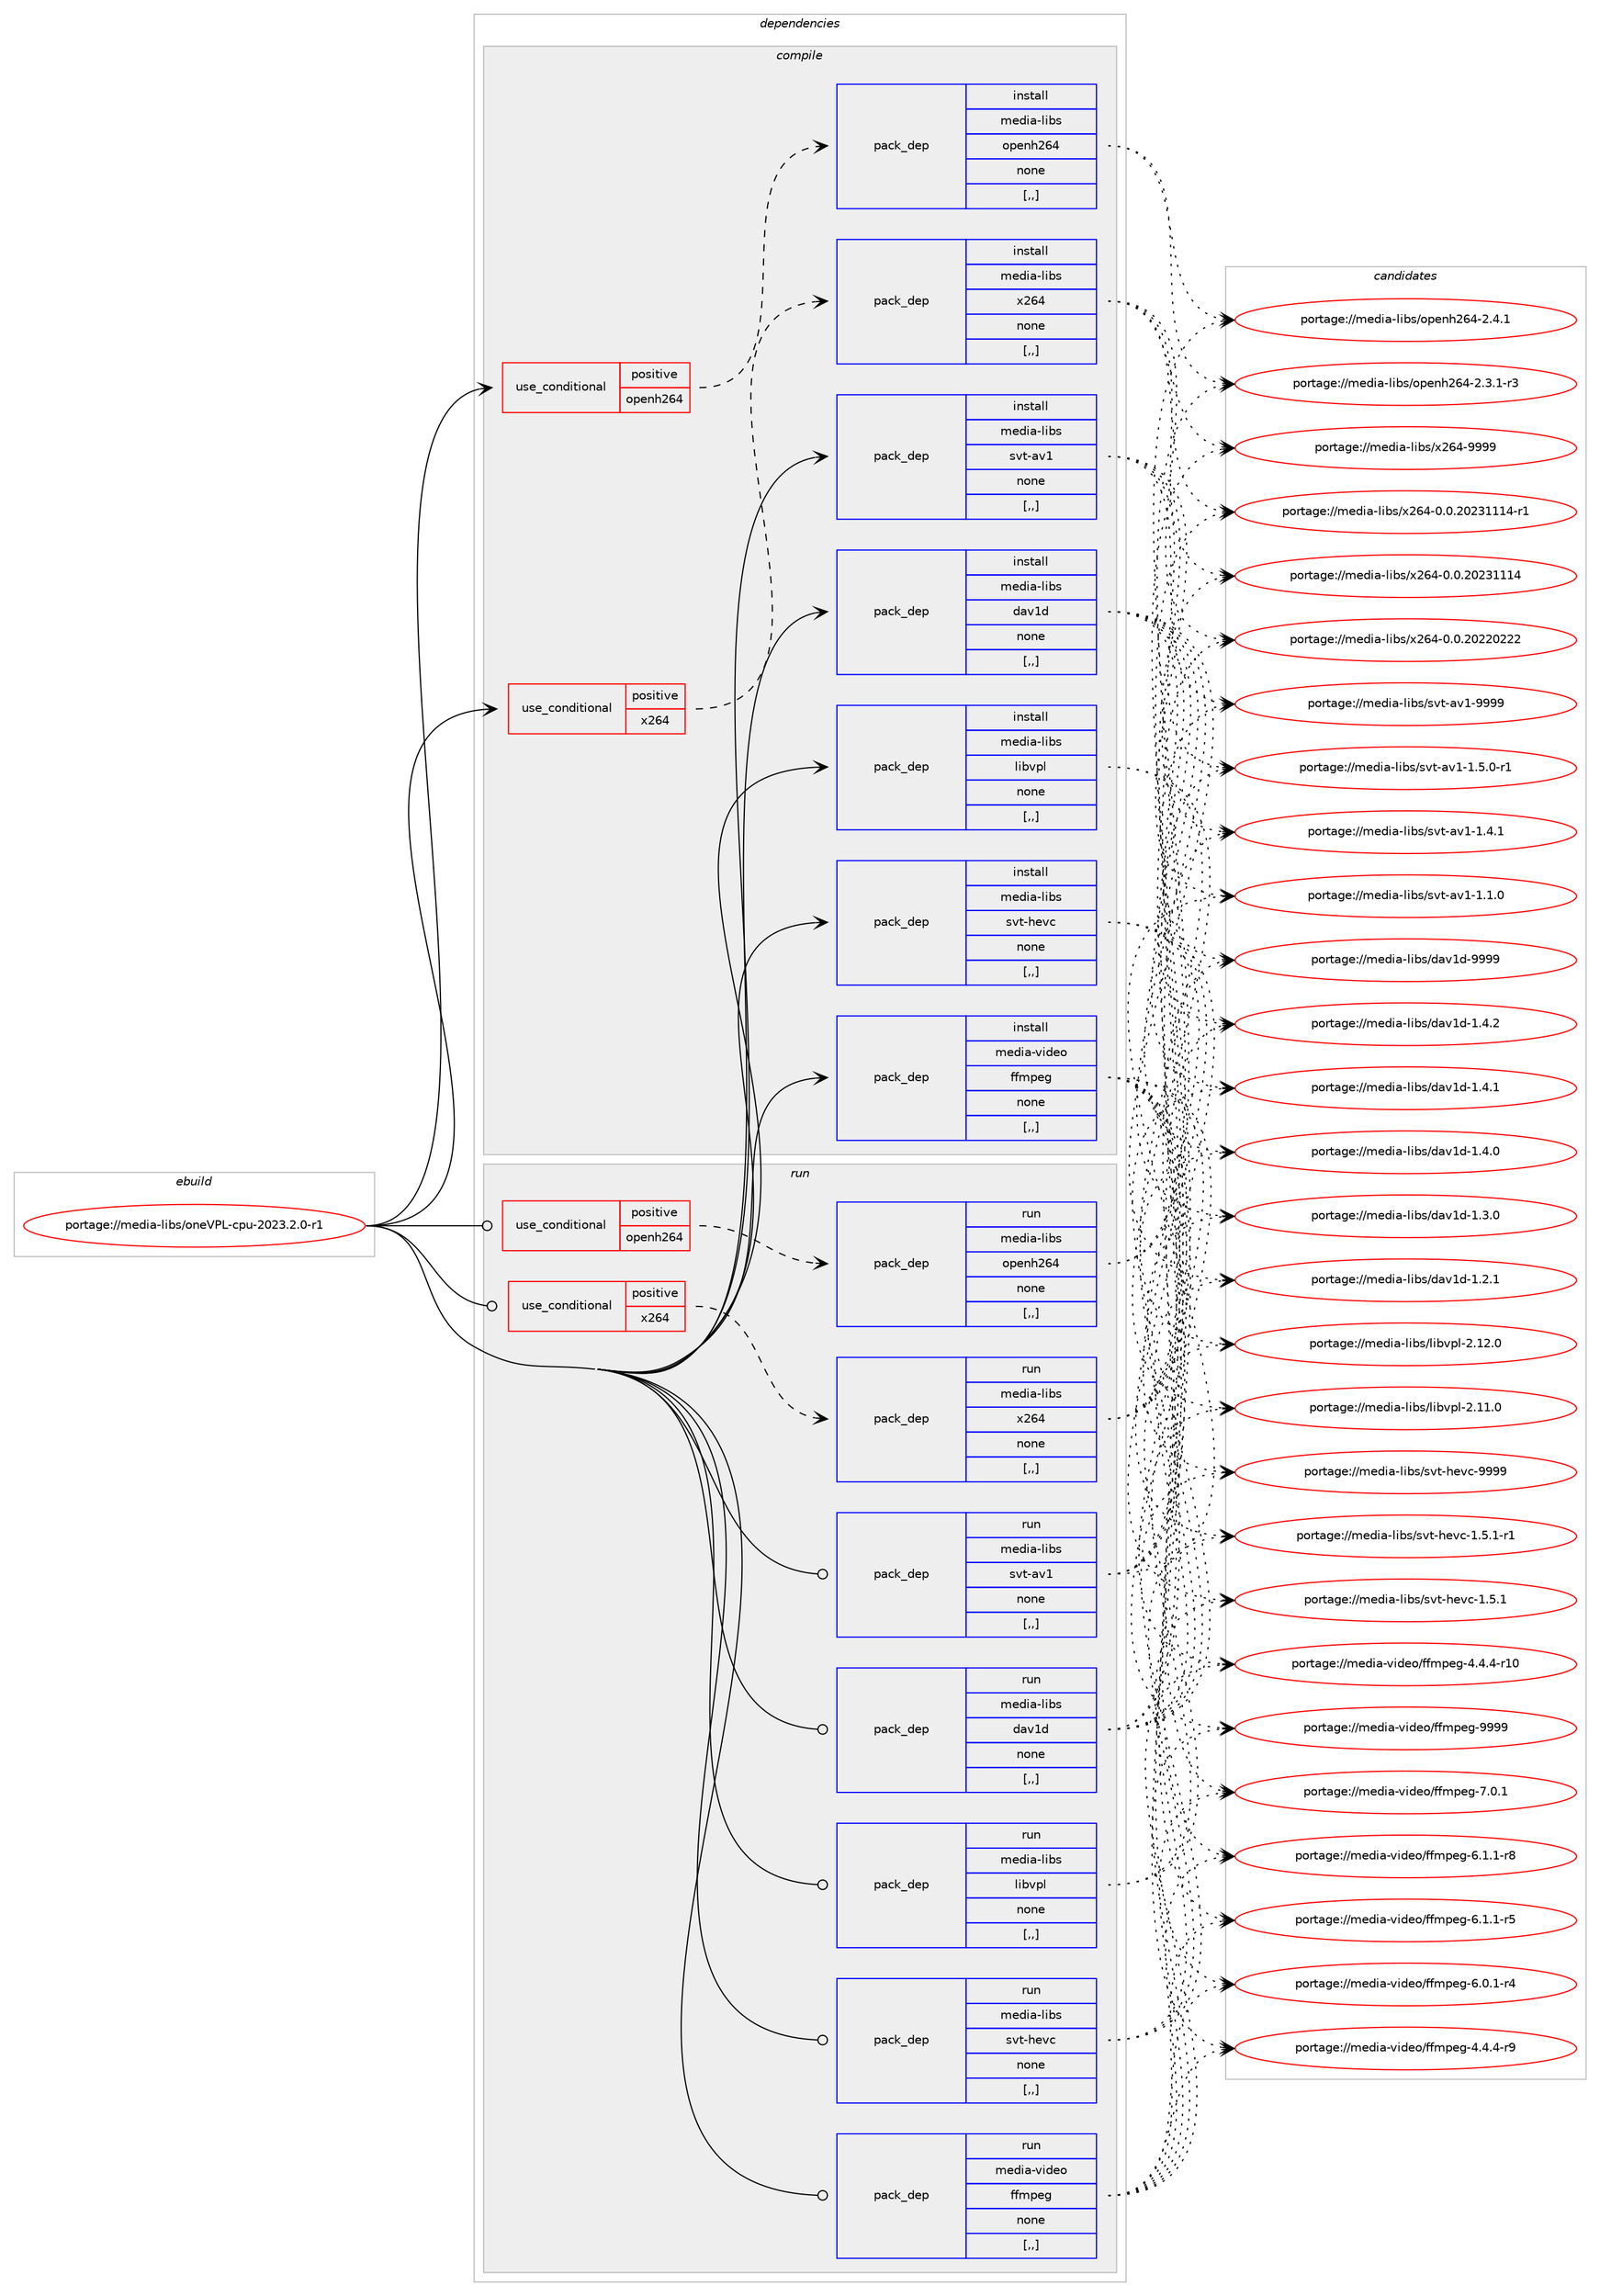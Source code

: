 digraph prolog {

# *************
# Graph options
# *************

newrank=true;
concentrate=true;
compound=true;
graph [rankdir=LR,fontname=Helvetica,fontsize=10,ranksep=1.5];#, ranksep=2.5, nodesep=0.2];
edge  [arrowhead=vee];
node  [fontname=Helvetica,fontsize=10];

# **********
# The ebuild
# **********

subgraph cluster_leftcol {
color=gray;
label=<<i>ebuild</i>>;
id [label="portage://media-libs/oneVPL-cpu-2023.2.0-r1", color=red, width=4, href="../media-libs/oneVPL-cpu-2023.2.0-r1.svg"];
}

# ****************
# The dependencies
# ****************

subgraph cluster_midcol {
color=gray;
label=<<i>dependencies</i>>;
subgraph cluster_compile {
fillcolor="#eeeeee";
style=filled;
label=<<i>compile</i>>;
subgraph cond76801 {
dependency303172 [label=<<TABLE BORDER="0" CELLBORDER="1" CELLSPACING="0" CELLPADDING="4"><TR><TD ROWSPAN="3" CELLPADDING="10">use_conditional</TD></TR><TR><TD>positive</TD></TR><TR><TD>openh264</TD></TR></TABLE>>, shape=none, color=red];
subgraph pack224006 {
dependency303173 [label=<<TABLE BORDER="0" CELLBORDER="1" CELLSPACING="0" CELLPADDING="4" WIDTH="220"><TR><TD ROWSPAN="6" CELLPADDING="30">pack_dep</TD></TR><TR><TD WIDTH="110">install</TD></TR><TR><TD>media-libs</TD></TR><TR><TD>openh264</TD></TR><TR><TD>none</TD></TR><TR><TD>[,,]</TD></TR></TABLE>>, shape=none, color=blue];
}
dependency303172:e -> dependency303173:w [weight=20,style="dashed",arrowhead="vee"];
}
id:e -> dependency303172:w [weight=20,style="solid",arrowhead="vee"];
subgraph cond76802 {
dependency303174 [label=<<TABLE BORDER="0" CELLBORDER="1" CELLSPACING="0" CELLPADDING="4"><TR><TD ROWSPAN="3" CELLPADDING="10">use_conditional</TD></TR><TR><TD>positive</TD></TR><TR><TD>x264</TD></TR></TABLE>>, shape=none, color=red];
subgraph pack224007 {
dependency303175 [label=<<TABLE BORDER="0" CELLBORDER="1" CELLSPACING="0" CELLPADDING="4" WIDTH="220"><TR><TD ROWSPAN="6" CELLPADDING="30">pack_dep</TD></TR><TR><TD WIDTH="110">install</TD></TR><TR><TD>media-libs</TD></TR><TR><TD>x264</TD></TR><TR><TD>none</TD></TR><TR><TD>[,,]</TD></TR></TABLE>>, shape=none, color=blue];
}
dependency303174:e -> dependency303175:w [weight=20,style="dashed",arrowhead="vee"];
}
id:e -> dependency303174:w [weight=20,style="solid",arrowhead="vee"];
subgraph pack224008 {
dependency303176 [label=<<TABLE BORDER="0" CELLBORDER="1" CELLSPACING="0" CELLPADDING="4" WIDTH="220"><TR><TD ROWSPAN="6" CELLPADDING="30">pack_dep</TD></TR><TR><TD WIDTH="110">install</TD></TR><TR><TD>media-libs</TD></TR><TR><TD>dav1d</TD></TR><TR><TD>none</TD></TR><TR><TD>[,,]</TD></TR></TABLE>>, shape=none, color=blue];
}
id:e -> dependency303176:w [weight=20,style="solid",arrowhead="vee"];
subgraph pack224009 {
dependency303177 [label=<<TABLE BORDER="0" CELLBORDER="1" CELLSPACING="0" CELLPADDING="4" WIDTH="220"><TR><TD ROWSPAN="6" CELLPADDING="30">pack_dep</TD></TR><TR><TD WIDTH="110">install</TD></TR><TR><TD>media-libs</TD></TR><TR><TD>libvpl</TD></TR><TR><TD>none</TD></TR><TR><TD>[,,]</TD></TR></TABLE>>, shape=none, color=blue];
}
id:e -> dependency303177:w [weight=20,style="solid",arrowhead="vee"];
subgraph pack224010 {
dependency303178 [label=<<TABLE BORDER="0" CELLBORDER="1" CELLSPACING="0" CELLPADDING="4" WIDTH="220"><TR><TD ROWSPAN="6" CELLPADDING="30">pack_dep</TD></TR><TR><TD WIDTH="110">install</TD></TR><TR><TD>media-libs</TD></TR><TR><TD>svt-av1</TD></TR><TR><TD>none</TD></TR><TR><TD>[,,]</TD></TR></TABLE>>, shape=none, color=blue];
}
id:e -> dependency303178:w [weight=20,style="solid",arrowhead="vee"];
subgraph pack224011 {
dependency303179 [label=<<TABLE BORDER="0" CELLBORDER="1" CELLSPACING="0" CELLPADDING="4" WIDTH="220"><TR><TD ROWSPAN="6" CELLPADDING="30">pack_dep</TD></TR><TR><TD WIDTH="110">install</TD></TR><TR><TD>media-libs</TD></TR><TR><TD>svt-hevc</TD></TR><TR><TD>none</TD></TR><TR><TD>[,,]</TD></TR></TABLE>>, shape=none, color=blue];
}
id:e -> dependency303179:w [weight=20,style="solid",arrowhead="vee"];
subgraph pack224012 {
dependency303180 [label=<<TABLE BORDER="0" CELLBORDER="1" CELLSPACING="0" CELLPADDING="4" WIDTH="220"><TR><TD ROWSPAN="6" CELLPADDING="30">pack_dep</TD></TR><TR><TD WIDTH="110">install</TD></TR><TR><TD>media-video</TD></TR><TR><TD>ffmpeg</TD></TR><TR><TD>none</TD></TR><TR><TD>[,,]</TD></TR></TABLE>>, shape=none, color=blue];
}
id:e -> dependency303180:w [weight=20,style="solid",arrowhead="vee"];
}
subgraph cluster_compileandrun {
fillcolor="#eeeeee";
style=filled;
label=<<i>compile and run</i>>;
}
subgraph cluster_run {
fillcolor="#eeeeee";
style=filled;
label=<<i>run</i>>;
subgraph cond76803 {
dependency303181 [label=<<TABLE BORDER="0" CELLBORDER="1" CELLSPACING="0" CELLPADDING="4"><TR><TD ROWSPAN="3" CELLPADDING="10">use_conditional</TD></TR><TR><TD>positive</TD></TR><TR><TD>openh264</TD></TR></TABLE>>, shape=none, color=red];
subgraph pack224013 {
dependency303182 [label=<<TABLE BORDER="0" CELLBORDER="1" CELLSPACING="0" CELLPADDING="4" WIDTH="220"><TR><TD ROWSPAN="6" CELLPADDING="30">pack_dep</TD></TR><TR><TD WIDTH="110">run</TD></TR><TR><TD>media-libs</TD></TR><TR><TD>openh264</TD></TR><TR><TD>none</TD></TR><TR><TD>[,,]</TD></TR></TABLE>>, shape=none, color=blue];
}
dependency303181:e -> dependency303182:w [weight=20,style="dashed",arrowhead="vee"];
}
id:e -> dependency303181:w [weight=20,style="solid",arrowhead="odot"];
subgraph cond76804 {
dependency303183 [label=<<TABLE BORDER="0" CELLBORDER="1" CELLSPACING="0" CELLPADDING="4"><TR><TD ROWSPAN="3" CELLPADDING="10">use_conditional</TD></TR><TR><TD>positive</TD></TR><TR><TD>x264</TD></TR></TABLE>>, shape=none, color=red];
subgraph pack224014 {
dependency303184 [label=<<TABLE BORDER="0" CELLBORDER="1" CELLSPACING="0" CELLPADDING="4" WIDTH="220"><TR><TD ROWSPAN="6" CELLPADDING="30">pack_dep</TD></TR><TR><TD WIDTH="110">run</TD></TR><TR><TD>media-libs</TD></TR><TR><TD>x264</TD></TR><TR><TD>none</TD></TR><TR><TD>[,,]</TD></TR></TABLE>>, shape=none, color=blue];
}
dependency303183:e -> dependency303184:w [weight=20,style="dashed",arrowhead="vee"];
}
id:e -> dependency303183:w [weight=20,style="solid",arrowhead="odot"];
subgraph pack224015 {
dependency303185 [label=<<TABLE BORDER="0" CELLBORDER="1" CELLSPACING="0" CELLPADDING="4" WIDTH="220"><TR><TD ROWSPAN="6" CELLPADDING="30">pack_dep</TD></TR><TR><TD WIDTH="110">run</TD></TR><TR><TD>media-libs</TD></TR><TR><TD>dav1d</TD></TR><TR><TD>none</TD></TR><TR><TD>[,,]</TD></TR></TABLE>>, shape=none, color=blue];
}
id:e -> dependency303185:w [weight=20,style="solid",arrowhead="odot"];
subgraph pack224016 {
dependency303186 [label=<<TABLE BORDER="0" CELLBORDER="1" CELLSPACING="0" CELLPADDING="4" WIDTH="220"><TR><TD ROWSPAN="6" CELLPADDING="30">pack_dep</TD></TR><TR><TD WIDTH="110">run</TD></TR><TR><TD>media-libs</TD></TR><TR><TD>libvpl</TD></TR><TR><TD>none</TD></TR><TR><TD>[,,]</TD></TR></TABLE>>, shape=none, color=blue];
}
id:e -> dependency303186:w [weight=20,style="solid",arrowhead="odot"];
subgraph pack224017 {
dependency303187 [label=<<TABLE BORDER="0" CELLBORDER="1" CELLSPACING="0" CELLPADDING="4" WIDTH="220"><TR><TD ROWSPAN="6" CELLPADDING="30">pack_dep</TD></TR><TR><TD WIDTH="110">run</TD></TR><TR><TD>media-libs</TD></TR><TR><TD>svt-av1</TD></TR><TR><TD>none</TD></TR><TR><TD>[,,]</TD></TR></TABLE>>, shape=none, color=blue];
}
id:e -> dependency303187:w [weight=20,style="solid",arrowhead="odot"];
subgraph pack224018 {
dependency303188 [label=<<TABLE BORDER="0" CELLBORDER="1" CELLSPACING="0" CELLPADDING="4" WIDTH="220"><TR><TD ROWSPAN="6" CELLPADDING="30">pack_dep</TD></TR><TR><TD WIDTH="110">run</TD></TR><TR><TD>media-libs</TD></TR><TR><TD>svt-hevc</TD></TR><TR><TD>none</TD></TR><TR><TD>[,,]</TD></TR></TABLE>>, shape=none, color=blue];
}
id:e -> dependency303188:w [weight=20,style="solid",arrowhead="odot"];
subgraph pack224019 {
dependency303189 [label=<<TABLE BORDER="0" CELLBORDER="1" CELLSPACING="0" CELLPADDING="4" WIDTH="220"><TR><TD ROWSPAN="6" CELLPADDING="30">pack_dep</TD></TR><TR><TD WIDTH="110">run</TD></TR><TR><TD>media-video</TD></TR><TR><TD>ffmpeg</TD></TR><TR><TD>none</TD></TR><TR><TD>[,,]</TD></TR></TABLE>>, shape=none, color=blue];
}
id:e -> dependency303189:w [weight=20,style="solid",arrowhead="odot"];
}
}

# **************
# The candidates
# **************

subgraph cluster_choices {
rank=same;
color=gray;
label=<<i>candidates</i>>;

subgraph choice224006 {
color=black;
nodesep=1;
choice10910110010597451081059811547111112101110104505452455046524649 [label="portage://media-libs/openh264-2.4.1", color=red, width=4,href="../media-libs/openh264-2.4.1.svg"];
choice109101100105974510810598115471111121011101045054524550465146494511451 [label="portage://media-libs/openh264-2.3.1-r3", color=red, width=4,href="../media-libs/openh264-2.3.1-r3.svg"];
dependency303173:e -> choice10910110010597451081059811547111112101110104505452455046524649:w [style=dotted,weight="100"];
dependency303173:e -> choice109101100105974510810598115471111121011101045054524550465146494511451:w [style=dotted,weight="100"];
}
subgraph choice224007 {
color=black;
nodesep=1;
choice109101100105974510810598115471205054524557575757 [label="portage://media-libs/x264-9999", color=red, width=4,href="../media-libs/x264-9999.svg"];
choice10910110010597451081059811547120505452454846484650485051494949524511449 [label="portage://media-libs/x264-0.0.20231114-r1", color=red, width=4,href="../media-libs/x264-0.0.20231114-r1.svg"];
choice1091011001059745108105981154712050545245484648465048505149494952 [label="portage://media-libs/x264-0.0.20231114", color=red, width=4,href="../media-libs/x264-0.0.20231114.svg"];
choice1091011001059745108105981154712050545245484648465048505048505050 [label="portage://media-libs/x264-0.0.20220222", color=red, width=4,href="../media-libs/x264-0.0.20220222.svg"];
dependency303175:e -> choice109101100105974510810598115471205054524557575757:w [style=dotted,weight="100"];
dependency303175:e -> choice10910110010597451081059811547120505452454846484650485051494949524511449:w [style=dotted,weight="100"];
dependency303175:e -> choice1091011001059745108105981154712050545245484648465048505149494952:w [style=dotted,weight="100"];
dependency303175:e -> choice1091011001059745108105981154712050545245484648465048505048505050:w [style=dotted,weight="100"];
}
subgraph choice224008 {
color=black;
nodesep=1;
choice1091011001059745108105981154710097118491004557575757 [label="portage://media-libs/dav1d-9999", color=red, width=4,href="../media-libs/dav1d-9999.svg"];
choice109101100105974510810598115471009711849100454946524650 [label="portage://media-libs/dav1d-1.4.2", color=red, width=4,href="../media-libs/dav1d-1.4.2.svg"];
choice109101100105974510810598115471009711849100454946524649 [label="portage://media-libs/dav1d-1.4.1", color=red, width=4,href="../media-libs/dav1d-1.4.1.svg"];
choice109101100105974510810598115471009711849100454946524648 [label="portage://media-libs/dav1d-1.4.0", color=red, width=4,href="../media-libs/dav1d-1.4.0.svg"];
choice109101100105974510810598115471009711849100454946514648 [label="portage://media-libs/dav1d-1.3.0", color=red, width=4,href="../media-libs/dav1d-1.3.0.svg"];
choice109101100105974510810598115471009711849100454946504649 [label="portage://media-libs/dav1d-1.2.1", color=red, width=4,href="../media-libs/dav1d-1.2.1.svg"];
dependency303176:e -> choice1091011001059745108105981154710097118491004557575757:w [style=dotted,weight="100"];
dependency303176:e -> choice109101100105974510810598115471009711849100454946524650:w [style=dotted,weight="100"];
dependency303176:e -> choice109101100105974510810598115471009711849100454946524649:w [style=dotted,weight="100"];
dependency303176:e -> choice109101100105974510810598115471009711849100454946524648:w [style=dotted,weight="100"];
dependency303176:e -> choice109101100105974510810598115471009711849100454946514648:w [style=dotted,weight="100"];
dependency303176:e -> choice109101100105974510810598115471009711849100454946504649:w [style=dotted,weight="100"];
}
subgraph choice224009 {
color=black;
nodesep=1;
choice109101100105974510810598115471081059811811210845504649504648 [label="portage://media-libs/libvpl-2.12.0", color=red, width=4,href="../media-libs/libvpl-2.12.0.svg"];
choice109101100105974510810598115471081059811811210845504649494648 [label="portage://media-libs/libvpl-2.11.0", color=red, width=4,href="../media-libs/libvpl-2.11.0.svg"];
dependency303177:e -> choice109101100105974510810598115471081059811811210845504649504648:w [style=dotted,weight="100"];
dependency303177:e -> choice109101100105974510810598115471081059811811210845504649494648:w [style=dotted,weight="100"];
}
subgraph choice224010 {
color=black;
nodesep=1;
choice109101100105974510810598115471151181164597118494557575757 [label="portage://media-libs/svt-av1-9999", color=red, width=4,href="../media-libs/svt-av1-9999.svg"];
choice109101100105974510810598115471151181164597118494549465346484511449 [label="portage://media-libs/svt-av1-1.5.0-r1", color=red, width=4,href="../media-libs/svt-av1-1.5.0-r1.svg"];
choice10910110010597451081059811547115118116459711849454946524649 [label="portage://media-libs/svt-av1-1.4.1", color=red, width=4,href="../media-libs/svt-av1-1.4.1.svg"];
choice10910110010597451081059811547115118116459711849454946494648 [label="portage://media-libs/svt-av1-1.1.0", color=red, width=4,href="../media-libs/svt-av1-1.1.0.svg"];
dependency303178:e -> choice109101100105974510810598115471151181164597118494557575757:w [style=dotted,weight="100"];
dependency303178:e -> choice109101100105974510810598115471151181164597118494549465346484511449:w [style=dotted,weight="100"];
dependency303178:e -> choice10910110010597451081059811547115118116459711849454946524649:w [style=dotted,weight="100"];
dependency303178:e -> choice10910110010597451081059811547115118116459711849454946494648:w [style=dotted,weight="100"];
}
subgraph choice224011 {
color=black;
nodesep=1;
choice1091011001059745108105981154711511811645104101118994557575757 [label="portage://media-libs/svt-hevc-9999", color=red, width=4,href="../media-libs/svt-hevc-9999.svg"];
choice1091011001059745108105981154711511811645104101118994549465346494511449 [label="portage://media-libs/svt-hevc-1.5.1-r1", color=red, width=4,href="../media-libs/svt-hevc-1.5.1-r1.svg"];
choice109101100105974510810598115471151181164510410111899454946534649 [label="portage://media-libs/svt-hevc-1.5.1", color=red, width=4,href="../media-libs/svt-hevc-1.5.1.svg"];
dependency303179:e -> choice1091011001059745108105981154711511811645104101118994557575757:w [style=dotted,weight="100"];
dependency303179:e -> choice1091011001059745108105981154711511811645104101118994549465346494511449:w [style=dotted,weight="100"];
dependency303179:e -> choice109101100105974510810598115471151181164510410111899454946534649:w [style=dotted,weight="100"];
}
subgraph choice224012 {
color=black;
nodesep=1;
choice1091011001059745118105100101111471021021091121011034557575757 [label="portage://media-video/ffmpeg-9999", color=red, width=4,href="../media-video/ffmpeg-9999.svg"];
choice109101100105974511810510010111147102102109112101103455546484649 [label="portage://media-video/ffmpeg-7.0.1", color=red, width=4,href="../media-video/ffmpeg-7.0.1.svg"];
choice1091011001059745118105100101111471021021091121011034554464946494511456 [label="portage://media-video/ffmpeg-6.1.1-r8", color=red, width=4,href="../media-video/ffmpeg-6.1.1-r8.svg"];
choice1091011001059745118105100101111471021021091121011034554464946494511453 [label="portage://media-video/ffmpeg-6.1.1-r5", color=red, width=4,href="../media-video/ffmpeg-6.1.1-r5.svg"];
choice1091011001059745118105100101111471021021091121011034554464846494511452 [label="portage://media-video/ffmpeg-6.0.1-r4", color=red, width=4,href="../media-video/ffmpeg-6.0.1-r4.svg"];
choice1091011001059745118105100101111471021021091121011034552465246524511457 [label="portage://media-video/ffmpeg-4.4.4-r9", color=red, width=4,href="../media-video/ffmpeg-4.4.4-r9.svg"];
choice109101100105974511810510010111147102102109112101103455246524652451144948 [label="portage://media-video/ffmpeg-4.4.4-r10", color=red, width=4,href="../media-video/ffmpeg-4.4.4-r10.svg"];
dependency303180:e -> choice1091011001059745118105100101111471021021091121011034557575757:w [style=dotted,weight="100"];
dependency303180:e -> choice109101100105974511810510010111147102102109112101103455546484649:w [style=dotted,weight="100"];
dependency303180:e -> choice1091011001059745118105100101111471021021091121011034554464946494511456:w [style=dotted,weight="100"];
dependency303180:e -> choice1091011001059745118105100101111471021021091121011034554464946494511453:w [style=dotted,weight="100"];
dependency303180:e -> choice1091011001059745118105100101111471021021091121011034554464846494511452:w [style=dotted,weight="100"];
dependency303180:e -> choice1091011001059745118105100101111471021021091121011034552465246524511457:w [style=dotted,weight="100"];
dependency303180:e -> choice109101100105974511810510010111147102102109112101103455246524652451144948:w [style=dotted,weight="100"];
}
subgraph choice224013 {
color=black;
nodesep=1;
choice10910110010597451081059811547111112101110104505452455046524649 [label="portage://media-libs/openh264-2.4.1", color=red, width=4,href="../media-libs/openh264-2.4.1.svg"];
choice109101100105974510810598115471111121011101045054524550465146494511451 [label="portage://media-libs/openh264-2.3.1-r3", color=red, width=4,href="../media-libs/openh264-2.3.1-r3.svg"];
dependency303182:e -> choice10910110010597451081059811547111112101110104505452455046524649:w [style=dotted,weight="100"];
dependency303182:e -> choice109101100105974510810598115471111121011101045054524550465146494511451:w [style=dotted,weight="100"];
}
subgraph choice224014 {
color=black;
nodesep=1;
choice109101100105974510810598115471205054524557575757 [label="portage://media-libs/x264-9999", color=red, width=4,href="../media-libs/x264-9999.svg"];
choice10910110010597451081059811547120505452454846484650485051494949524511449 [label="portage://media-libs/x264-0.0.20231114-r1", color=red, width=4,href="../media-libs/x264-0.0.20231114-r1.svg"];
choice1091011001059745108105981154712050545245484648465048505149494952 [label="portage://media-libs/x264-0.0.20231114", color=red, width=4,href="../media-libs/x264-0.0.20231114.svg"];
choice1091011001059745108105981154712050545245484648465048505048505050 [label="portage://media-libs/x264-0.0.20220222", color=red, width=4,href="../media-libs/x264-0.0.20220222.svg"];
dependency303184:e -> choice109101100105974510810598115471205054524557575757:w [style=dotted,weight="100"];
dependency303184:e -> choice10910110010597451081059811547120505452454846484650485051494949524511449:w [style=dotted,weight="100"];
dependency303184:e -> choice1091011001059745108105981154712050545245484648465048505149494952:w [style=dotted,weight="100"];
dependency303184:e -> choice1091011001059745108105981154712050545245484648465048505048505050:w [style=dotted,weight="100"];
}
subgraph choice224015 {
color=black;
nodesep=1;
choice1091011001059745108105981154710097118491004557575757 [label="portage://media-libs/dav1d-9999", color=red, width=4,href="../media-libs/dav1d-9999.svg"];
choice109101100105974510810598115471009711849100454946524650 [label="portage://media-libs/dav1d-1.4.2", color=red, width=4,href="../media-libs/dav1d-1.4.2.svg"];
choice109101100105974510810598115471009711849100454946524649 [label="portage://media-libs/dav1d-1.4.1", color=red, width=4,href="../media-libs/dav1d-1.4.1.svg"];
choice109101100105974510810598115471009711849100454946524648 [label="portage://media-libs/dav1d-1.4.0", color=red, width=4,href="../media-libs/dav1d-1.4.0.svg"];
choice109101100105974510810598115471009711849100454946514648 [label="portage://media-libs/dav1d-1.3.0", color=red, width=4,href="../media-libs/dav1d-1.3.0.svg"];
choice109101100105974510810598115471009711849100454946504649 [label="portage://media-libs/dav1d-1.2.1", color=red, width=4,href="../media-libs/dav1d-1.2.1.svg"];
dependency303185:e -> choice1091011001059745108105981154710097118491004557575757:w [style=dotted,weight="100"];
dependency303185:e -> choice109101100105974510810598115471009711849100454946524650:w [style=dotted,weight="100"];
dependency303185:e -> choice109101100105974510810598115471009711849100454946524649:w [style=dotted,weight="100"];
dependency303185:e -> choice109101100105974510810598115471009711849100454946524648:w [style=dotted,weight="100"];
dependency303185:e -> choice109101100105974510810598115471009711849100454946514648:w [style=dotted,weight="100"];
dependency303185:e -> choice109101100105974510810598115471009711849100454946504649:w [style=dotted,weight="100"];
}
subgraph choice224016 {
color=black;
nodesep=1;
choice109101100105974510810598115471081059811811210845504649504648 [label="portage://media-libs/libvpl-2.12.0", color=red, width=4,href="../media-libs/libvpl-2.12.0.svg"];
choice109101100105974510810598115471081059811811210845504649494648 [label="portage://media-libs/libvpl-2.11.0", color=red, width=4,href="../media-libs/libvpl-2.11.0.svg"];
dependency303186:e -> choice109101100105974510810598115471081059811811210845504649504648:w [style=dotted,weight="100"];
dependency303186:e -> choice109101100105974510810598115471081059811811210845504649494648:w [style=dotted,weight="100"];
}
subgraph choice224017 {
color=black;
nodesep=1;
choice109101100105974510810598115471151181164597118494557575757 [label="portage://media-libs/svt-av1-9999", color=red, width=4,href="../media-libs/svt-av1-9999.svg"];
choice109101100105974510810598115471151181164597118494549465346484511449 [label="portage://media-libs/svt-av1-1.5.0-r1", color=red, width=4,href="../media-libs/svt-av1-1.5.0-r1.svg"];
choice10910110010597451081059811547115118116459711849454946524649 [label="portage://media-libs/svt-av1-1.4.1", color=red, width=4,href="../media-libs/svt-av1-1.4.1.svg"];
choice10910110010597451081059811547115118116459711849454946494648 [label="portage://media-libs/svt-av1-1.1.0", color=red, width=4,href="../media-libs/svt-av1-1.1.0.svg"];
dependency303187:e -> choice109101100105974510810598115471151181164597118494557575757:w [style=dotted,weight="100"];
dependency303187:e -> choice109101100105974510810598115471151181164597118494549465346484511449:w [style=dotted,weight="100"];
dependency303187:e -> choice10910110010597451081059811547115118116459711849454946524649:w [style=dotted,weight="100"];
dependency303187:e -> choice10910110010597451081059811547115118116459711849454946494648:w [style=dotted,weight="100"];
}
subgraph choice224018 {
color=black;
nodesep=1;
choice1091011001059745108105981154711511811645104101118994557575757 [label="portage://media-libs/svt-hevc-9999", color=red, width=4,href="../media-libs/svt-hevc-9999.svg"];
choice1091011001059745108105981154711511811645104101118994549465346494511449 [label="portage://media-libs/svt-hevc-1.5.1-r1", color=red, width=4,href="../media-libs/svt-hevc-1.5.1-r1.svg"];
choice109101100105974510810598115471151181164510410111899454946534649 [label="portage://media-libs/svt-hevc-1.5.1", color=red, width=4,href="../media-libs/svt-hevc-1.5.1.svg"];
dependency303188:e -> choice1091011001059745108105981154711511811645104101118994557575757:w [style=dotted,weight="100"];
dependency303188:e -> choice1091011001059745108105981154711511811645104101118994549465346494511449:w [style=dotted,weight="100"];
dependency303188:e -> choice109101100105974510810598115471151181164510410111899454946534649:w [style=dotted,weight="100"];
}
subgraph choice224019 {
color=black;
nodesep=1;
choice1091011001059745118105100101111471021021091121011034557575757 [label="portage://media-video/ffmpeg-9999", color=red, width=4,href="../media-video/ffmpeg-9999.svg"];
choice109101100105974511810510010111147102102109112101103455546484649 [label="portage://media-video/ffmpeg-7.0.1", color=red, width=4,href="../media-video/ffmpeg-7.0.1.svg"];
choice1091011001059745118105100101111471021021091121011034554464946494511456 [label="portage://media-video/ffmpeg-6.1.1-r8", color=red, width=4,href="../media-video/ffmpeg-6.1.1-r8.svg"];
choice1091011001059745118105100101111471021021091121011034554464946494511453 [label="portage://media-video/ffmpeg-6.1.1-r5", color=red, width=4,href="../media-video/ffmpeg-6.1.1-r5.svg"];
choice1091011001059745118105100101111471021021091121011034554464846494511452 [label="portage://media-video/ffmpeg-6.0.1-r4", color=red, width=4,href="../media-video/ffmpeg-6.0.1-r4.svg"];
choice1091011001059745118105100101111471021021091121011034552465246524511457 [label="portage://media-video/ffmpeg-4.4.4-r9", color=red, width=4,href="../media-video/ffmpeg-4.4.4-r9.svg"];
choice109101100105974511810510010111147102102109112101103455246524652451144948 [label="portage://media-video/ffmpeg-4.4.4-r10", color=red, width=4,href="../media-video/ffmpeg-4.4.4-r10.svg"];
dependency303189:e -> choice1091011001059745118105100101111471021021091121011034557575757:w [style=dotted,weight="100"];
dependency303189:e -> choice109101100105974511810510010111147102102109112101103455546484649:w [style=dotted,weight="100"];
dependency303189:e -> choice1091011001059745118105100101111471021021091121011034554464946494511456:w [style=dotted,weight="100"];
dependency303189:e -> choice1091011001059745118105100101111471021021091121011034554464946494511453:w [style=dotted,weight="100"];
dependency303189:e -> choice1091011001059745118105100101111471021021091121011034554464846494511452:w [style=dotted,weight="100"];
dependency303189:e -> choice1091011001059745118105100101111471021021091121011034552465246524511457:w [style=dotted,weight="100"];
dependency303189:e -> choice109101100105974511810510010111147102102109112101103455246524652451144948:w [style=dotted,weight="100"];
}
}

}
